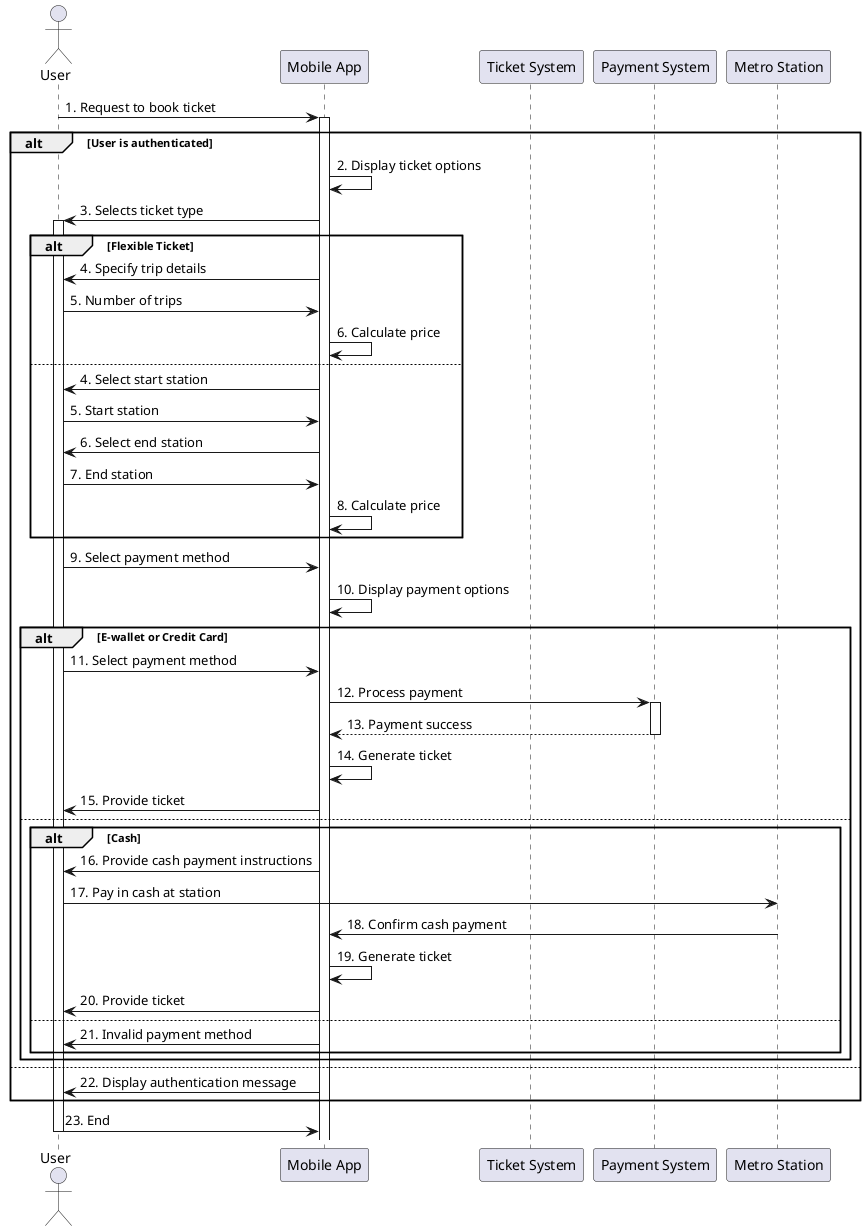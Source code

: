 @startuml HanoiMetroBookTicketSequenceDiagram

!define METADATA sequence

actor User
participant "Mobile App" as App
participant "Ticket System" as TicketSystem
participant "Payment System" as PaymentSystem
participant "Metro Station" as Station

User -> App: 1. Request to book ticket
activate App

alt User is authenticated
    App -> App: 2. Display ticket options
    App -> User: 3. Selects ticket type
    activate User
    alt Flexible Ticket
        App -> User: 4. Specify trip details
        User -> App: 5. Number of trips
        App -> App: 6. Calculate price
    else
        App -> User: 4. Select start station
        User -> App: 5. Start station
        App -> User: 6. Select end station
        User -> App: 7. End station
        App -> App: 8. Calculate price
    end

    User -> App: 9. Select payment method
    App -> App: 10. Display payment options

    alt E-wallet or Credit Card
        User -> App: 11. Select payment method
        App -> PaymentSystem: 12. Process payment
        activate PaymentSystem
        PaymentSystem --> App: 13. Payment success
        deactivate PaymentSystem
        App -> App: 14. Generate ticket
        App -> User: 15. Provide ticket
    else
        alt Cash
            App -> User: 16. Provide cash payment instructions
            User -> Station: 17. Pay in cash at station
            Station -> App: 18. Confirm cash payment
            App -> App: 19. Generate ticket
            App -> User: 20. Provide ticket
        else
            App -> User: 21. Invalid payment method
        end
    end
else
    App -> User: 22. Display authentication message
end

User -> App: 23. End
deactivate User
@enduml